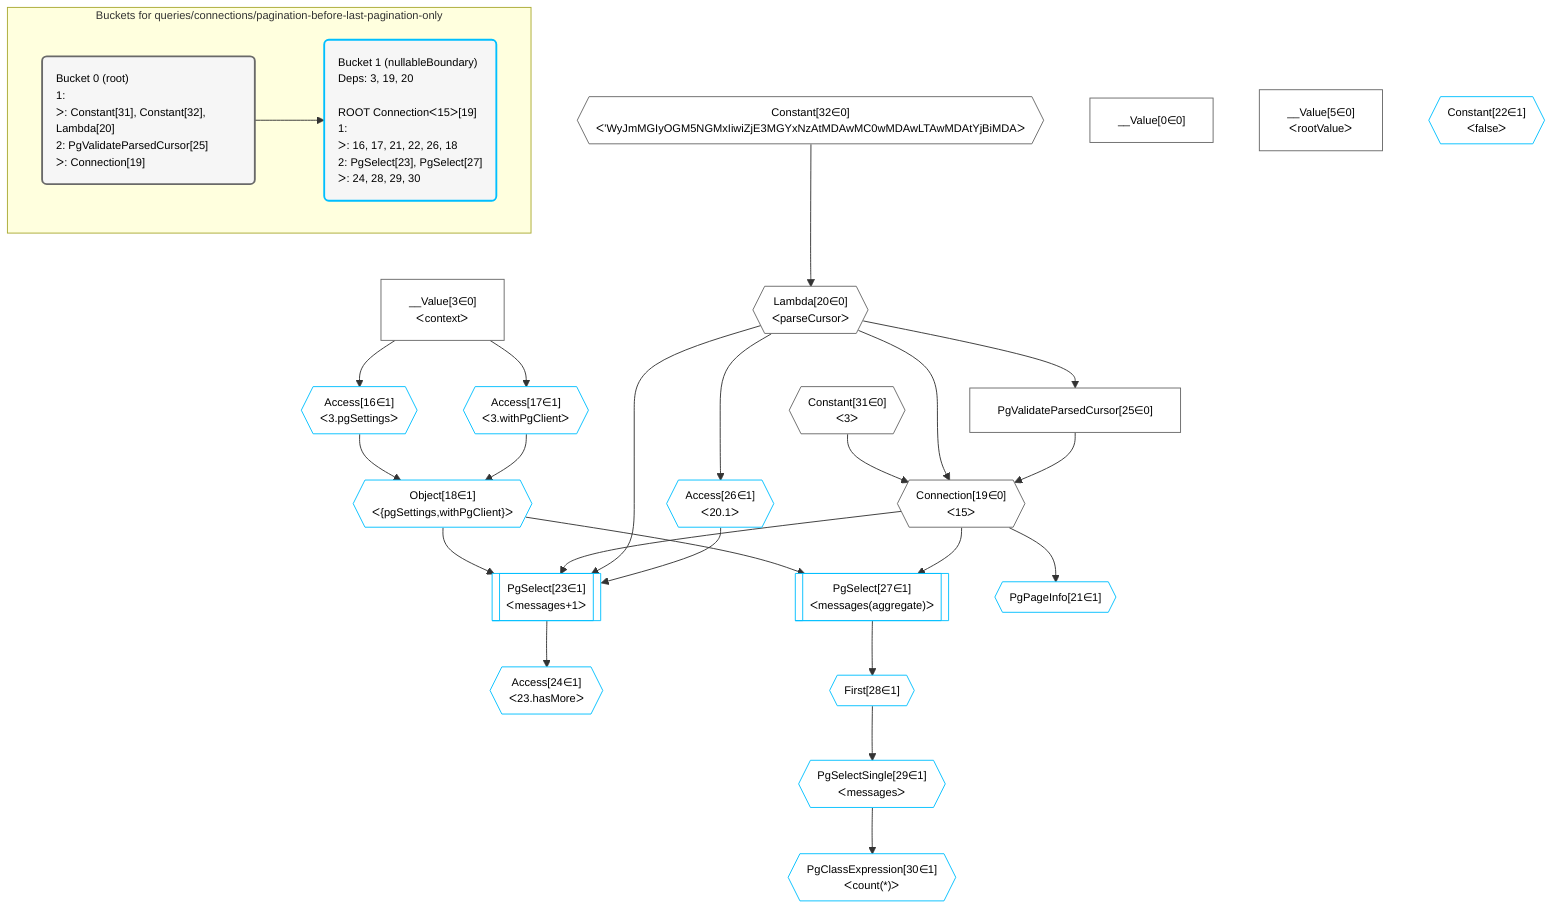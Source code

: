 %%{init: {'themeVariables': { 'fontSize': '12px'}}}%%
graph TD
    classDef path fill:#eee,stroke:#000,color:#000
    classDef plan fill:#fff,stroke-width:1px,color:#000
    classDef itemplan fill:#fff,stroke-width:2px,color:#000
    classDef unbatchedplan fill:#dff,stroke-width:1px,color:#000
    classDef sideeffectplan fill:#fcc,stroke-width:2px,color:#000
    classDef bucket fill:#f6f6f6,color:#000,stroke-width:2px,text-align:left


    %% plan dependencies
    Connection19{{"Connection[19∈0]<br />ᐸ15ᐳ"}}:::plan
    Constant31{{"Constant[31∈0]<br />ᐸ3ᐳ"}}:::plan
    Lambda20{{"Lambda[20∈0]<br />ᐸparseCursorᐳ"}}:::plan
    PgValidateParsedCursor25["PgValidateParsedCursor[25∈0]"]:::plan
    Constant31 & Lambda20 & PgValidateParsedCursor25 --> Connection19
    Constant32{{"Constant[32∈0]<br />ᐸ'WyJmMGIyOGM5NGMxIiwiZjE3MGYxNzAtMDAwMC0wMDAwLTAwMDAtYjBiMDAᐳ"}}:::plan
    Constant32 --> Lambda20
    Lambda20 --> PgValidateParsedCursor25
    __Value0["__Value[0∈0]"]:::plan
    __Value3["__Value[3∈0]<br />ᐸcontextᐳ"]:::plan
    __Value5["__Value[5∈0]<br />ᐸrootValueᐳ"]:::plan
    PgSelect23[["PgSelect[23∈1]<br />ᐸmessages+1ᐳ"]]:::plan
    Object18{{"Object[18∈1]<br />ᐸ{pgSettings,withPgClient}ᐳ"}}:::plan
    Access26{{"Access[26∈1]<br />ᐸ20.1ᐳ"}}:::plan
    Object18 & Connection19 & Lambda20 & Access26 --> PgSelect23
    Access16{{"Access[16∈1]<br />ᐸ3.pgSettingsᐳ"}}:::plan
    Access17{{"Access[17∈1]<br />ᐸ3.withPgClientᐳ"}}:::plan
    Access16 & Access17 --> Object18
    PgSelect27[["PgSelect[27∈1]<br />ᐸmessages(aggregate)ᐳ"]]:::plan
    Object18 & Connection19 --> PgSelect27
    __Value3 --> Access16
    __Value3 --> Access17
    PgPageInfo21{{"PgPageInfo[21∈1]"}}:::plan
    Connection19 --> PgPageInfo21
    Access24{{"Access[24∈1]<br />ᐸ23.hasMoreᐳ"}}:::plan
    PgSelect23 --> Access24
    Lambda20 --> Access26
    First28{{"First[28∈1]"}}:::plan
    PgSelect27 --> First28
    PgSelectSingle29{{"PgSelectSingle[29∈1]<br />ᐸmessagesᐳ"}}:::plan
    First28 --> PgSelectSingle29
    PgClassExpression30{{"PgClassExpression[30∈1]<br />ᐸcount(*)ᐳ"}}:::plan
    PgSelectSingle29 --> PgClassExpression30
    Constant22{{"Constant[22∈1]<br />ᐸfalseᐳ"}}:::plan

    %% define steps

    subgraph "Buckets for queries/connections/pagination-before-last-pagination-only"
    Bucket0("Bucket 0 (root)<br />1: <br />ᐳ: Constant[31], Constant[32], Lambda[20]<br />2: PgValidateParsedCursor[25]<br />ᐳ: Connection[19]"):::bucket
    classDef bucket0 stroke:#696969
    class Bucket0,__Value0,__Value3,__Value5,Connection19,Lambda20,PgValidateParsedCursor25,Constant31,Constant32 bucket0
    Bucket1("Bucket 1 (nullableBoundary)<br />Deps: 3, 19, 20<br /><br />ROOT Connectionᐸ15ᐳ[19]<br />1: <br />ᐳ: 16, 17, 21, 22, 26, 18<br />2: PgSelect[23], PgSelect[27]<br />ᐳ: 24, 28, 29, 30"):::bucket
    classDef bucket1 stroke:#00bfff
    class Bucket1,Access16,Access17,Object18,PgPageInfo21,Constant22,PgSelect23,Access24,Access26,PgSelect27,First28,PgSelectSingle29,PgClassExpression30 bucket1
    Bucket0 --> Bucket1
    end
